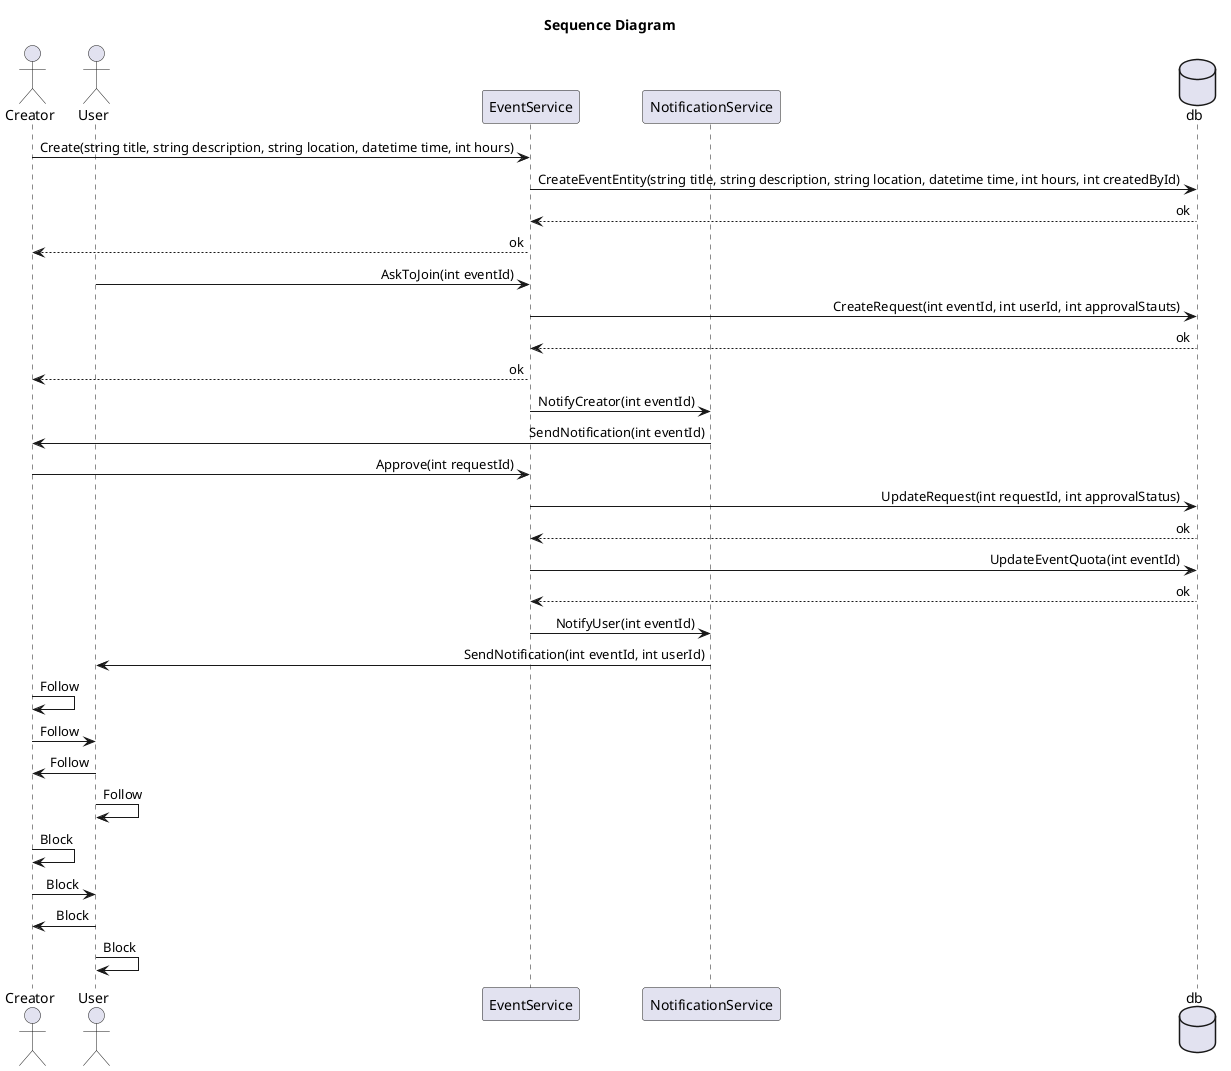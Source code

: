 @startuml Sequence
skinparam sequenceMessageAlign right
title "Sequence Diagram"
actor Creator
actor User
participant EventService
participant NotificationService

database db

Creator -> EventService : Create(string title, string description, string location, datetime time, int hours)
EventService -> db : CreateEventEntity(string title, string description, string location, datetime time, int hours, int createdById)
db --> EventService : ok
EventService --> Creator : ok
User -> EventService : AskToJoin(int eventId)
EventService -> db : CreateRequest(int eventId, int userId, int approvalStauts)
db --> EventService : ok
EventService --> Creator : ok
EventService -> NotificationService : NotifyCreator(int eventId)
NotificationService -> Creator: SendNotification(int eventId)

Creator -> EventService : Approve(int requestId)
EventService -> db : UpdateRequest(int requestId, int approvalStatus)
db --> EventService : ok
EventService -> db : UpdateEventQuota(int eventId)
db --> EventService : ok
EventService -> NotificationService : NotifyUser(int eventId)
NotificationService -> User: SendNotification(int eventId, int userId)


Creator -> Creator : Follow
Creator -> User : Follow
User -> Creator : Follow
User -> User : Follow

Creator -> Creator : Block
Creator -> User : Block
User -> Creator : Block
User -> User : Block
@enduml
